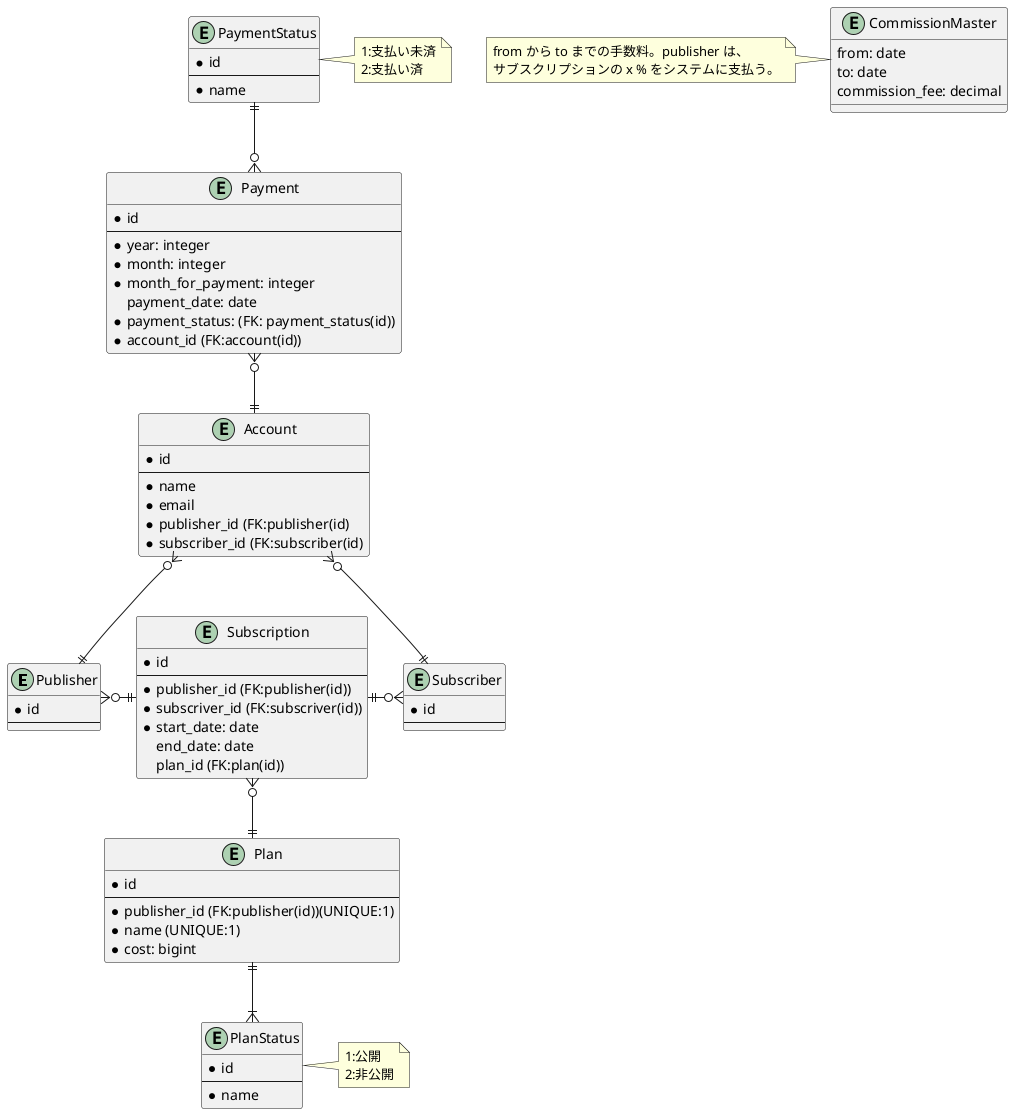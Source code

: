 @startuml

entity Publisher {
  *id
  --
}

entity Subscriber {
  * id
  --
}

entity Subscription {
  * id
  --
  * publisher_id (FK:publisher(id))
  * subscriver_id (FK:subscriver(id))
  * start_date: date
    end_date: date
    plan_id (FK:plan(id))
}

entity Plan {
  * id
  --
  * publisher_id (FK:publisher(id))(UNIQUE:1)
  * name (UNIQUE:1)
  * cost: bigint
}

entity Payment {
  * id
  --
  * year: integer
  * month: integer
  * month_for_payment: integer
    payment_date: date
  * payment_status: (FK: payment_status(id))
  * account_id (FK:account(id))
}

entity Account {
  * id
  --
  * name
  * email
  * publisher_id (FK:publisher(id)
  * subscriber_id (FK:subscriber(id)
}

entity PaymentStatus {
  * id
  --
  * name
}

note right: 1:支払い未済\n2:支払い済

entity PlanStatus {
  * id
  --
  * name
}

note right: 1:公開\n2:非公開

entity CommissionMaster {
  from: date
  to: date
  commission_fee: decimal
}

note left: from から to までの手数料。publisher は、\nサブスクリプションの x % をシステムに支払う。

Publisher }o-|| Subscription
Subscription ||-o{ Subscriber
Subscription }o--|| Plan
PaymentStatus ||--o{ Payment

Account }o--|| Publisher
Account }o--|| Subscriber

Payment }o--|| Account

Plan ||--|{ PlanStatus

@enduml

